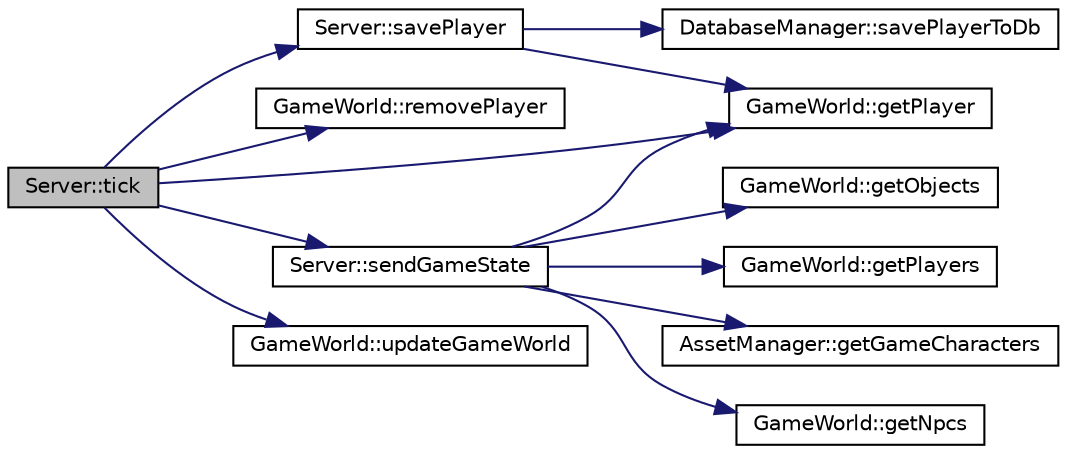 digraph "Server::tick"
{
 // LATEX_PDF_SIZE
  edge [fontname="Helvetica",fontsize="10",labelfontname="Helvetica",labelfontsize="10"];
  node [fontname="Helvetica",fontsize="10",shape=record];
  rankdir="LR";
  Node1 [label="Server::tick",height=0.2,width=0.4,color="black", fillcolor="grey75", style="filled", fontcolor="black",tooltip="Function that updates the gamestate on each server tick, called by ticker()"];
  Node1 -> Node2 [color="midnightblue",fontsize="10",style="solid",fontname="Helvetica"];
  Node2 [label="GameWorld::getPlayer",height=0.2,width=0.4,color="black", fillcolor="white", style="filled",URL="$classGameWorld.html#a477715a67955886d0076cec9fe72ba4e",tooltip=" "];
  Node1 -> Node3 [color="midnightblue",fontsize="10",style="solid",fontname="Helvetica"];
  Node3 [label="GameWorld::removePlayer",height=0.2,width=0.4,color="black", fillcolor="white", style="filled",URL="$classGameWorld.html#a24e7fbf1913f7f737ad5bae536b96e46",tooltip="Removes player from the game world."];
  Node1 -> Node4 [color="midnightblue",fontsize="10",style="solid",fontname="Helvetica"];
  Node4 [label="Server::savePlayer",height=0.2,width=0.4,color="black", fillcolor="white", style="filled",URL="$classServer.html#a3f8208fe6744f4c10ead5905b657c64b",tooltip="Saves a player's data to the database."];
  Node4 -> Node2 [color="midnightblue",fontsize="10",style="solid",fontname="Helvetica"];
  Node4 -> Node5 [color="midnightblue",fontsize="10",style="solid",fontname="Helvetica"];
  Node5 [label="DatabaseManager::savePlayerToDb",height=0.2,width=0.4,color="black", fillcolor="white", style="filled",URL="$classDatabaseManager.html#a2074813855734007c9ac259a848f9314",tooltip="Save player's basic data, items and skills to the database."];
  Node1 -> Node6 [color="midnightblue",fontsize="10",style="solid",fontname="Helvetica"];
  Node6 [label="Server::sendGameState",height=0.2,width=0.4,color="black", fillcolor="white", style="filled",URL="$classServer.html#a2252e5384a7a5e755c200c104d745fcb",tooltip="Sends the current gamestate to connected clients."];
  Node6 -> Node7 [color="midnightblue",fontsize="10",style="solid",fontname="Helvetica"];
  Node7 [label="AssetManager::getGameCharacters",height=0.2,width=0.4,color="black", fillcolor="white", style="filled",URL="$classAssetManager.html#a13997292d4ce8dfa909e939b20ac71d4",tooltip="Get the GameCharacters object."];
  Node6 -> Node8 [color="midnightblue",fontsize="10",style="solid",fontname="Helvetica"];
  Node8 [label="GameWorld::getNpcs",height=0.2,width=0.4,color="black", fillcolor="white", style="filled",URL="$classGameWorld.html#a3b6d4cac8cda722200ee3e72754ce8f1",tooltip="Get all npcs."];
  Node6 -> Node9 [color="midnightblue",fontsize="10",style="solid",fontname="Helvetica"];
  Node9 [label="GameWorld::getObjects",height=0.2,width=0.4,color="black", fillcolor="white", style="filled",URL="$classGameWorld.html#ac53061b8a814e6228ac433cb91a1f511",tooltip="Get all objects."];
  Node6 -> Node2 [color="midnightblue",fontsize="10",style="solid",fontname="Helvetica"];
  Node6 -> Node10 [color="midnightblue",fontsize="10",style="solid",fontname="Helvetica"];
  Node10 [label="GameWorld::getPlayers",height=0.2,width=0.4,color="black", fillcolor="white", style="filled",URL="$classGameWorld.html#acd967a70218090ebcb533b851375e5e1",tooltip=" "];
  Node1 -> Node11 [color="midnightblue",fontsize="10",style="solid",fontname="Helvetica"];
  Node11 [label="GameWorld::updateGameWorld",height=0.2,width=0.4,color="black", fillcolor="white", style="filled",URL="$classGameWorld.html#af562a0de20546a4b69c309fa6a742d4a",tooltip="Updates the game world. Updates all the npcs and players."];
}
